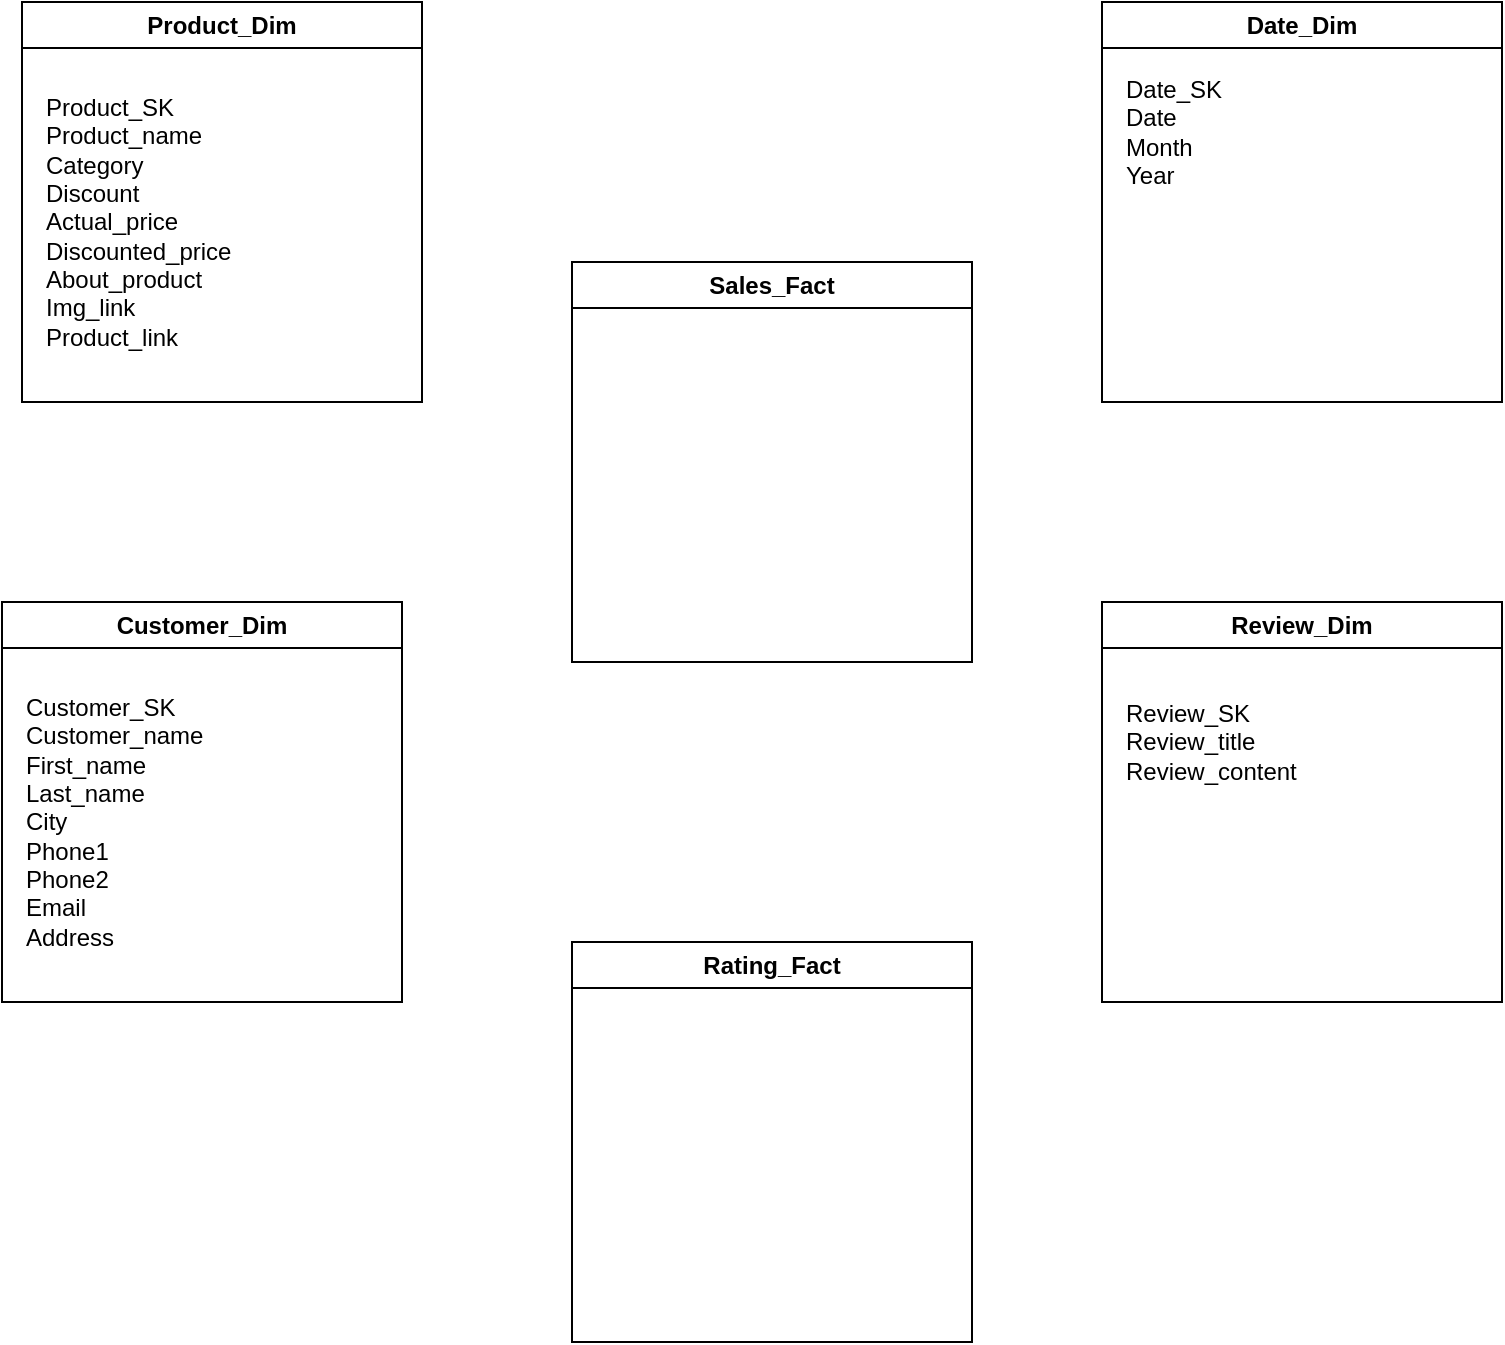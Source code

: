 <mxfile version="26.2.14">
  <diagram name="Page-1" id="4ggl11QX9mAoy8aVGEDT">
    <mxGraphModel dx="1914" dy="955" grid="1" gridSize="10" guides="1" tooltips="1" connect="1" arrows="1" fold="1" page="1" pageScale="1" pageWidth="850" pageHeight="1100" math="0" shadow="0">
      <root>
        <mxCell id="0" />
        <mxCell id="1" parent="0" />
        <mxCell id="alkJ_0k8CvMr2VEUqcdf-1" value="Sales_Fact" style="swimlane;whiteSpace=wrap;html=1;" vertex="1" parent="1">
          <mxGeometry x="325" y="260" width="200" height="200" as="geometry" />
        </mxCell>
        <mxCell id="alkJ_0k8CvMr2VEUqcdf-2" value="Rating_Fact" style="swimlane;whiteSpace=wrap;html=1;" vertex="1" parent="1">
          <mxGeometry x="325" y="600" width="200" height="200" as="geometry" />
        </mxCell>
        <mxCell id="alkJ_0k8CvMr2VEUqcdf-3" value="Product_Dim" style="swimlane;whiteSpace=wrap;html=1;" vertex="1" parent="1">
          <mxGeometry x="50" y="130" width="200" height="200" as="geometry" />
        </mxCell>
        <mxCell id="alkJ_0k8CvMr2VEUqcdf-5" value="Product_SK&lt;div&gt;&lt;span style=&quot;background-color: transparent; color: light-dark(rgb(0, 0, 0), rgb(255, 255, 255));&quot;&gt;Product_name&lt;/span&gt;&lt;/div&gt;&lt;div&gt;Category&lt;/div&gt;&lt;div&gt;Discount&lt;/div&gt;&lt;div&gt;Actual_price&lt;/div&gt;&lt;div&gt;Discounted_price&lt;/div&gt;&lt;div&gt;About_product&lt;/div&gt;&lt;div&gt;Img_link&lt;/div&gt;&lt;div&gt;Product_link&lt;/div&gt;" style="text;html=1;align=left;verticalAlign=middle;resizable=0;points=[];autosize=1;strokeColor=none;fillColor=none;" vertex="1" parent="alkJ_0k8CvMr2VEUqcdf-3">
          <mxGeometry x="10" y="40" width="120" height="140" as="geometry" />
        </mxCell>
        <mxCell id="alkJ_0k8CvMr2VEUqcdf-6" value="Date_Dim" style="swimlane;whiteSpace=wrap;html=1;" vertex="1" parent="1">
          <mxGeometry x="590" y="130" width="200" height="200" as="geometry" />
        </mxCell>
        <mxCell id="alkJ_0k8CvMr2VEUqcdf-7" value="Date_SK&lt;div&gt;Date&lt;/div&gt;&lt;div&gt;Month&lt;/div&gt;&lt;div&gt;Year&lt;/div&gt;" style="text;html=1;align=left;verticalAlign=middle;resizable=0;points=[];autosize=1;strokeColor=none;fillColor=none;" vertex="1" parent="alkJ_0k8CvMr2VEUqcdf-6">
          <mxGeometry x="10" y="30" width="70" height="70" as="geometry" />
        </mxCell>
        <mxCell id="alkJ_0k8CvMr2VEUqcdf-8" value="Customer_Dim" style="swimlane;whiteSpace=wrap;html=1;" vertex="1" parent="1">
          <mxGeometry x="40" y="430" width="200" height="200" as="geometry" />
        </mxCell>
        <mxCell id="alkJ_0k8CvMr2VEUqcdf-9" value="Customer_SK&lt;div&gt;&lt;span style=&quot;background-color: transparent; color: light-dark(rgb(0, 0, 0), rgb(255, 255, 255));&quot;&gt;Customer_name&lt;/span&gt;&lt;/div&gt;&lt;div&gt;First_name&lt;/div&gt;&lt;div&gt;Last_name&lt;/div&gt;&lt;div&gt;City&lt;/div&gt;&lt;div&gt;Phone1&lt;/div&gt;&lt;div&gt;Phone2&lt;/div&gt;&lt;div&gt;Email&lt;/div&gt;&lt;div&gt;Address&lt;/div&gt;" style="text;html=1;align=left;verticalAlign=middle;resizable=0;points=[];autosize=1;strokeColor=none;fillColor=none;" vertex="1" parent="alkJ_0k8CvMr2VEUqcdf-8">
          <mxGeometry x="10" y="40" width="110" height="140" as="geometry" />
        </mxCell>
        <mxCell id="alkJ_0k8CvMr2VEUqcdf-10" value="Review_Dim" style="swimlane;whiteSpace=wrap;html=1;" vertex="1" parent="1">
          <mxGeometry x="590" y="430" width="200" height="200" as="geometry" />
        </mxCell>
        <mxCell id="alkJ_0k8CvMr2VEUqcdf-11" value="Review_SK&lt;div&gt;Review_title&lt;/div&gt;&lt;div&gt;Review_content&lt;/div&gt;" style="text;html=1;align=left;verticalAlign=middle;resizable=0;points=[];autosize=1;strokeColor=none;fillColor=none;" vertex="1" parent="alkJ_0k8CvMr2VEUqcdf-10">
          <mxGeometry x="10" y="40" width="110" height="60" as="geometry" />
        </mxCell>
      </root>
    </mxGraphModel>
  </diagram>
</mxfile>
